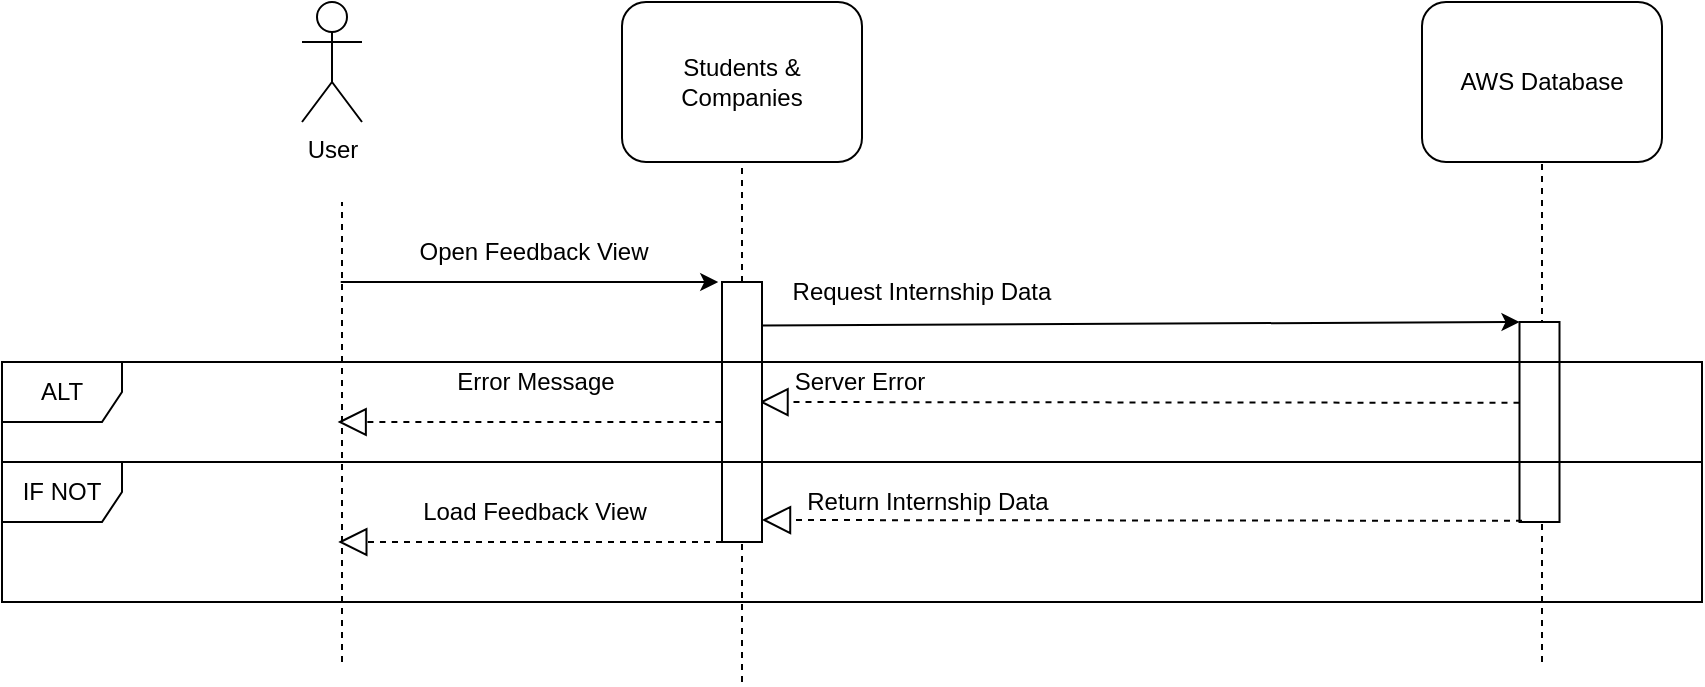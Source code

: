 <mxfile version="25.0.3">
  <diagram name="Page-1" id="13e1069c-82ec-6db2-03f1-153e76fe0fe0">
    <mxGraphModel dx="2034" dy="1310" grid="1" gridSize="10" guides="1" tooltips="1" connect="1" arrows="1" fold="1" page="1" pageScale="1" pageWidth="1100" pageHeight="850" background="none" math="0" shadow="0">
      <root>
        <mxCell id="0" />
        <mxCell id="1" parent="0" />
        <mxCell id="ln-Szk9AGflIyGVg6pl5-1" value="&lt;div&gt;User&lt;/div&gt;" style="shape=umlActor;verticalLabelPosition=bottom;verticalAlign=top;html=1;outlineConnect=0;" parent="1" vertex="1">
          <mxGeometry x="40" y="-260" width="30" height="60" as="geometry" />
        </mxCell>
        <mxCell id="ln-Szk9AGflIyGVg6pl5-2" value="&lt;div&gt;Students &amp;amp; Companies&lt;/div&gt;" style="rounded=1;whiteSpace=wrap;html=1;" parent="1" vertex="1">
          <mxGeometry x="200" y="-260" width="120" height="80" as="geometry" />
        </mxCell>
        <mxCell id="ln-Szk9AGflIyGVg6pl5-4" value="AWS Database" style="rounded=1;whiteSpace=wrap;html=1;" parent="1" vertex="1">
          <mxGeometry x="600" y="-260" width="120" height="80" as="geometry" />
        </mxCell>
        <mxCell id="ln-Szk9AGflIyGVg6pl5-5" value="" style="endArrow=none;dashed=1;html=1;rounded=0;" parent="1" edge="1">
          <mxGeometry width="50" height="50" relative="1" as="geometry">
            <mxPoint x="60" y="70" as="sourcePoint" />
            <mxPoint x="60" y="-160" as="targetPoint" />
          </mxGeometry>
        </mxCell>
        <mxCell id="ln-Szk9AGflIyGVg6pl5-8" value="" style="endArrow=none;dashed=1;html=1;rounded=0;entryX=0.5;entryY=1;entryDx=0;entryDy=0;" parent="1" target="ln-Szk9AGflIyGVg6pl5-4" edge="1">
          <mxGeometry width="50" height="50" relative="1" as="geometry">
            <mxPoint x="660" y="70" as="sourcePoint" />
            <mxPoint x="659" y="210" as="targetPoint" />
          </mxGeometry>
        </mxCell>
        <mxCell id="ln-Szk9AGflIyGVg6pl5-10" value="" style="endArrow=none;dashed=1;html=1;rounded=0;entryX=0.5;entryY=1;entryDx=0;entryDy=0;" parent="1" target="ln-Szk9AGflIyGVg6pl5-2" edge="1" source="ln-Szk9AGflIyGVg6pl5-20">
          <mxGeometry width="50" height="50" relative="1" as="geometry">
            <mxPoint x="260" y="350" as="sourcePoint" />
            <mxPoint x="260" y="250" as="targetPoint" />
          </mxGeometry>
        </mxCell>
        <mxCell id="ln-Szk9AGflIyGVg6pl5-54" value="" style="rounded=0;whiteSpace=wrap;html=1;" parent="1" vertex="1">
          <mxGeometry x="648.75" y="-100" width="20" height="100" as="geometry" />
        </mxCell>
        <mxCell id="AzrbvuX2ZgRUmVUoGmSy-5" value="" style="endArrow=classic;html=1;rounded=0;exitX=1.212;exitY=0.053;exitDx=0;exitDy=0;exitPerimeter=0;" parent="1" edge="1">
          <mxGeometry width="50" height="50" relative="1" as="geometry">
            <mxPoint x="267.5" y="-98.27" as="sourcePoint" />
            <mxPoint x="648.75" y="-100" as="targetPoint" />
          </mxGeometry>
        </mxCell>
        <mxCell id="sn7gj-G19lsIhyRGJPzt-11" value="" style="endArrow=block;dashed=1;endFill=0;endSize=12;html=1;rounded=0;" edge="1" parent="1">
          <mxGeometry width="160" relative="1" as="geometry">
            <mxPoint x="249.68" y="-50" as="sourcePoint" />
            <mxPoint x="57.81" y="-50" as="targetPoint" />
          </mxGeometry>
        </mxCell>
        <mxCell id="sn7gj-G19lsIhyRGJPzt-20" value="" style="endArrow=block;dashed=1;endFill=0;endSize=12;html=1;rounded=0;" edge="1" parent="1">
          <mxGeometry width="160" relative="1" as="geometry">
            <mxPoint x="648.75" y="-59.59" as="sourcePoint" />
            <mxPoint x="268.75" y="-60" as="targetPoint" />
          </mxGeometry>
        </mxCell>
        <mxCell id="sn7gj-G19lsIhyRGJPzt-21" value="Server Error" style="text;html=1;align=center;verticalAlign=middle;whiteSpace=wrap;rounded=0;" vertex="1" parent="1">
          <mxGeometry x="268.75" y="-80" width="100" height="20" as="geometry" />
        </mxCell>
        <mxCell id="sn7gj-G19lsIhyRGJPzt-24" value="Error Message" style="text;html=1;align=center;verticalAlign=middle;whiteSpace=wrap;rounded=0;" vertex="1" parent="1">
          <mxGeometry x="106.88" y="-85" width="100" height="30" as="geometry" />
        </mxCell>
        <mxCell id="sn7gj-G19lsIhyRGJPzt-43" value="" style="endArrow=classic;html=1;rounded=0;" edge="1" parent="1">
          <mxGeometry width="50" height="50" relative="1" as="geometry">
            <mxPoint x="59.36" y="-120" as="sourcePoint" />
            <mxPoint x="248.12" y="-120" as="targetPoint" />
          </mxGeometry>
        </mxCell>
        <mxCell id="sn7gj-G19lsIhyRGJPzt-44" value="Open Feedback View" style="text;html=1;align=center;verticalAlign=middle;whiteSpace=wrap;rounded=0;" vertex="1" parent="1">
          <mxGeometry x="66.24" y="-150" width="180" height="30" as="geometry" />
        </mxCell>
        <mxCell id="sn7gj-G19lsIhyRGJPzt-45" value="" style="endArrow=block;dashed=1;endFill=0;endSize=12;html=1;rounded=0;" edge="1" parent="1">
          <mxGeometry width="160" relative="1" as="geometry">
            <mxPoint x="250" y="10" as="sourcePoint" />
            <mxPoint x="58.13" y="10" as="targetPoint" />
          </mxGeometry>
        </mxCell>
        <mxCell id="sn7gj-G19lsIhyRGJPzt-46" value="Load Feedback View" style="text;html=1;align=center;verticalAlign=middle;whiteSpace=wrap;rounded=0;" vertex="1" parent="1">
          <mxGeometry x="95.48" y="-20" width="122.8" height="30" as="geometry" />
        </mxCell>
        <mxCell id="sn7gj-G19lsIhyRGJPzt-58" value="Request Internship Data" style="text;html=1;align=center;verticalAlign=middle;whiteSpace=wrap;rounded=0;" vertex="1" parent="1">
          <mxGeometry x="270" y="-130" width="160" height="30" as="geometry" />
        </mxCell>
        <mxCell id="sn7gj-G19lsIhyRGJPzt-59" value="" style="endArrow=block;dashed=1;endFill=0;endSize=12;html=1;rounded=0;" edge="1" parent="1">
          <mxGeometry width="160" relative="1" as="geometry">
            <mxPoint x="650" y="-0.59" as="sourcePoint" />
            <mxPoint x="270" y="-1" as="targetPoint" />
          </mxGeometry>
        </mxCell>
        <mxCell id="sn7gj-G19lsIhyRGJPzt-60" value="Return Internship Data" style="text;html=1;align=center;verticalAlign=middle;whiteSpace=wrap;rounded=0;" vertex="1" parent="1">
          <mxGeometry x="282.5" y="-20" width="140" height="20" as="geometry" />
        </mxCell>
        <mxCell id="sn7gj-G19lsIhyRGJPzt-62" value="IF NOT" style="shape=umlFrame;whiteSpace=wrap;html=1;pointerEvents=0;" vertex="1" parent="1">
          <mxGeometry x="-110" y="-30" width="850" height="70" as="geometry" />
        </mxCell>
        <mxCell id="sn7gj-G19lsIhyRGJPzt-69" value="" style="endArrow=none;dashed=1;html=1;rounded=0;entryX=0.5;entryY=1;entryDx=0;entryDy=0;" edge="1" parent="1" target="ln-Szk9AGflIyGVg6pl5-20">
          <mxGeometry width="50" height="50" relative="1" as="geometry">
            <mxPoint x="260" y="80" as="sourcePoint" />
            <mxPoint x="260" y="-180" as="targetPoint" />
          </mxGeometry>
        </mxCell>
        <mxCell id="ln-Szk9AGflIyGVg6pl5-20" value="" style="rounded=0;whiteSpace=wrap;html=1;" parent="1" vertex="1">
          <mxGeometry x="250" y="-120" width="20" height="130" as="geometry" />
        </mxCell>
        <mxCell id="sn7gj-G19lsIhyRGJPzt-61" value="ALT" style="shape=umlFrame;whiteSpace=wrap;html=1;pointerEvents=0;" vertex="1" parent="1">
          <mxGeometry x="-110" y="-80" width="850" height="50" as="geometry" />
        </mxCell>
      </root>
    </mxGraphModel>
  </diagram>
</mxfile>
